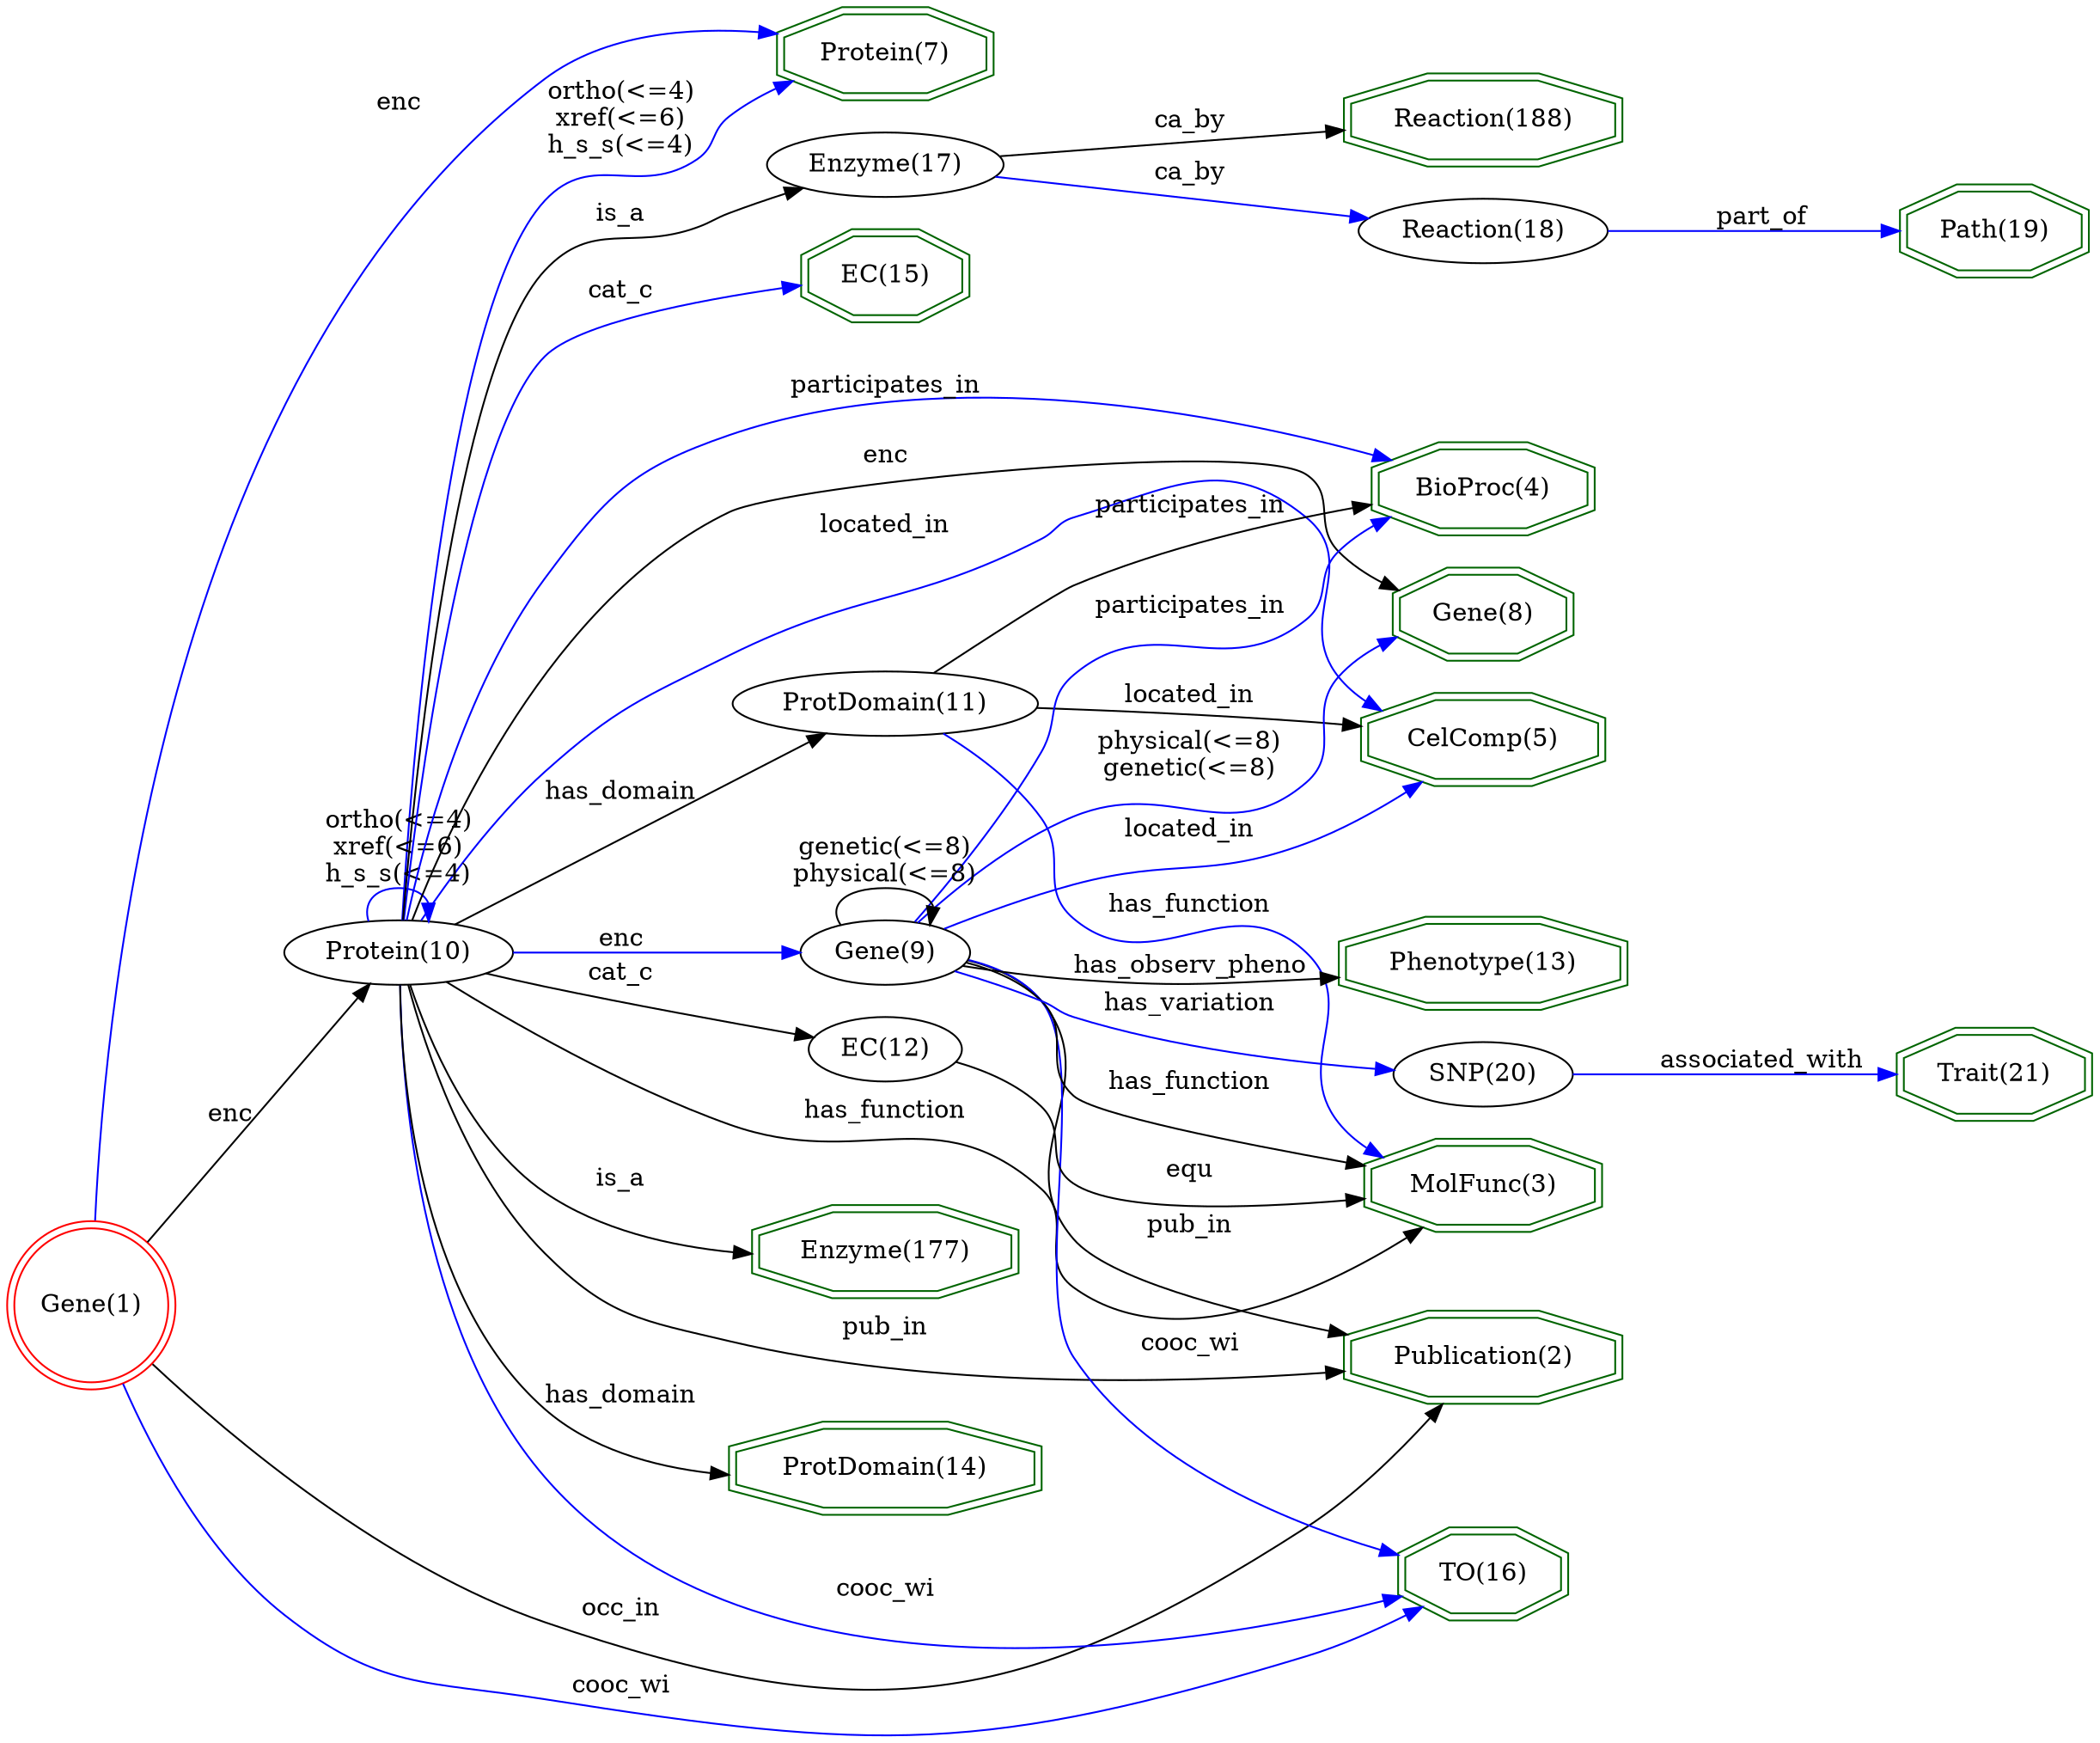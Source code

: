 digraph {
	graph [_draw_="c 9 -#fffffe00 C 7 -#ffffff P 4 0 0 0 954.22 1007.9 954.22 1007.9 0 ",
		bb="0,0,1007.9,954.22",
		rankdir=LR,
		xdotversion=1.7
	];
	node [label="\N"];
	"Enzyme(177)"	[_draw_="c 7 -#006400 p 8 486.76 746.76 486.76 761.68 449.81 772.22 397.57 772.22 360.62 761.68 360.62 746.76 397.57 736.22 449.81 736.22 \
c 7 -#006400 p 8 490.76 743.75 490.76 764.69 450.37 776.22 397.01 776.22 356.62 764.69 356.62 743.75 397.01 732.22 450.37 732.22 ",
		_ldraw_="F 14 11 -Times-Roman c 7 -#000000 T 423.69 750.02 0 76.19 11 -Enzyme(177) ",
		color=darkgreen,
		height=0.61111,
		pos="423.69,754.22",
		shape=doubleoctagon,
		width=1.8621];
	"CelComp(5)"	[_draw_="c 7 -#006400 p 8 771.47 695.76 771.47 710.68 737.14 721.22 688.59 721.22 654.27 710.68 654.27 695.76 688.59 685.22 737.14 685.22 \
c 7 -#006400 p 8 775.46 692.81 775.46 713.63 737.74 725.22 688 725.22 650.28 713.63 650.28 692.81 688 681.22 737.74 681.22 ",
		_ldraw_="F 14 11 -Times-Roman c 7 -#000000 T 712.87 699.02 0 69.99 10 -CelComp(5) ",
		color=darkgreen,
		height=0.61111,
		pos="712.87,703.22",
		shape=doubleoctagon,
		width=1.7443];
	"Gene(1)"	[_draw_="c 7 -#ff0000 e 43.08 61.22 39.15 39.15 c 7 -#ff0000 e 43.08 61.22 43.15 43.15 ",
		_ldraw_="F 14 11 -Times-Roman c 7 -#000000 T 43.08 57.02 0 45.86 7 -Gene(1) ",
		color=red,
		height=1.1966,
		pos="43.077,61.22",
		shape=doublecircle,
		width=1.1966];
	"Protein(7)"	[_draw_="c 7 -#006400 p 8 473.21 82.76 473.21 97.68 444.2 108.22 403.18 108.22 374.17 97.68 374.17 82.76 403.18 72.22 444.2 72.22 c 7 -#006400 \
p 8 477.19 79.96 477.19 100.48 444.9 112.22 402.48 112.22 370.19 100.48 370.19 79.96 402.48 68.22 444.9 68.22 ",
		_ldraw_="F 14 11 -Times-Roman c 7 -#000000 T 423.69 86.02 0 56.77 10 -Protein(7) ",
		color=darkgreen,
		height=0.61111,
		pos="423.69,90.22",
		shape=doubleoctagon,
		width=1.4931];
	"Gene(1)" -> "Protein(7)"	[_draw_="c 7 -#0000ff B 4 86.04 64.43 152.47 69.52 282.23 79.46 359.82 85.4 ",
		_hdraw_="S 5 -solid c 7 -#0000ff C 7 -#0000ff P 3 359.7 88.91 369.94 86.18 360.24 81.93 ",
		_ldraw_="F 14 11 -Times-Roman c 7 -#000000 T 191.97 79.02 0 19.43 3 -enc ",
		color=blue,
		label=enc,
		lp="191.97,83.22",
		pos="e,369.94,86.179 86.042,64.434 152.47,69.522 282.23,79.461 359.82,85.404"];
	"Publication(2)"	[_draw_="c 7 -#006400 p 8 778.77 184.76 778.77 199.68 740.16 210.22 685.57 210.22 646.97 199.68 646.97 184.76 685.57 174.22 740.16 174.22 \
c 7 -#006400 p 8 782.78 181.71 782.78 202.73 740.7 214.22 685.04 214.22 642.96 202.73 642.96 181.71 685.04 170.22 740.7 170.22 ",
		_ldraw_="F 14 11 -Times-Roman c 7 -#000000 T 712.87 188.02 0 80.1 14 -Publication(2) ",
		color=darkgreen,
		height=0.61111,
		pos="712.87,192.22",
		shape=doubleoctagon,
		width=1.9362];
	"Gene(1)" -> "Publication(2)"	[_draw_="c 7 -#000000 B 10 85.46 52.6 167.33 37.36 354.72 11.52 501.37 59.22 574.65 83.06 574.78 122.79 641.57 161.22 647.04 164.36 652.88 \
167.4 658.77 170.27 ",
		_hdraw_="S 5 -solid c 7 -#000000 C 7 -#000000 P 3 657.49 173.53 668.03 174.62 660.47 167.2 ",
		_ldraw_="F 14 11 -Times-Roman c 7 -#000000 T 294.18 36.02 0 37.32 6 -occ_in ",
		color=black,
		label=occ_in,
		lp="294.18,40.22",
		pos="e,668.03,174.62 85.463,52.6 167.33,37.358 354.72,11.516 501.37,59.22 574.65,83.055 574.78,122.79 641.57,161.22 647.04,164.36 652.88,\
167.4 658.77,170.27"];
	"TO(16)"	[_draw_="c 7 -#006400 p 8 752.33 122.76 752.33 137.68 729.21 148.22 696.53 148.22 673.41 137.68 673.41 122.76 696.53 112.22 729.21 112.22 \
c 7 -#006400 p 8 756.33 120.19 756.33 140.25 730.08 152.22 695.66 152.22 669.41 140.25 669.41 120.19 695.66 108.22 730.08 108.22 ",
		_ldraw_="F 14 11 -Times-Roman c 7 -#000000 T 712.87 126.02 0 41.74 6 -TO(16) ",
		color=darkgreen,
		height=0.61111,
		pos="712.87,130.22",
		shape=doubleoctagon,
		width=1.2077];
	"Gene(1)" -> "TO(16)"	[_draw_="c 7 -#0000ff B 13 78.74 36.56 86.78 31.8 95.51 27.34 104.15 24.22 170.11 0.45 190.42 7.12 260.35 2.22 382.81 -6.36 611.86 18.19 \
623.57 24.22 655.44 40.62 680.22 74.06 695.31 99.02 ",
		_hdraw_="S 5 -solid c 7 -#0000ff C 7 -#0000ff P 3 692.36 100.91 700.43 107.78 698.41 97.38 ",
		_ldraw_="F 14 11 -Times-Roman c 7 -#000000 T 294.18 5.02 0 47.43 7 -cooc_wi ",
		color=blue,
		label=cooc_wi,
		lp="294.18,9.2197",
		pos="e,700.43,107.78 78.745,36.558 86.776,31.801 95.511,27.335 104.15,24.22 170.11,0.44573 190.42,7.1206 260.35,2.2197 382.81,-6.3616 \
611.86,18.193 623.57,24.22 655.44,40.618 680.22,74.058 695.31,99.017"];
	"Protein(10)"	[_draw_="c 7 -#000000 e 191.97 497.22 50.27 18 ",
		_ldraw_="F 14 11 -Times-Roman c 7 -#000000 T 191.97 493.02 0 63.77 11 -Protein(10) ",
		height=0.5,
		pos="191.97,497.22",
		width=1.3996];
	"Gene(1)" -> "Protein(10)"	[_draw_="c 7 -#000000 B 4 57.76 101.85 87.35 189.67 156.63 395.3 181.7 469.72 ",
		_hdraw_="S 5 -solid c 7 -#000000 C 7 -#000000 P 3 178.43 470.96 184.94 479.32 185.06 468.73 ",
		_ldraw_="F 14 11 -Times-Roman c 7 -#000000 T 113.87 296.02 0 19.43 3 -enc ",
		color=black,
		label=enc,
		lp="113.87,300.22",
		pos="e,184.94,479.32 57.764,101.85 87.354,189.67 156.63,395.3 181.7,469.72"];
	"BioProc(4)"	[_draw_="c 7 -#006400 p 8 766.32 588.76 766.32 603.68 735.01 614.22 690.73 614.22 659.42 603.68 659.42 588.76 690.73 578.22 735.01 578.22 \
c 7 -#006400 p 8 770.32 585.89 770.32 606.55 735.67 618.22 690.07 618.22 655.42 606.55 655.42 585.89 690.07 574.22 735.67 574.22 ",
		_ldraw_="F 14 11 -Times-Roman c 7 -#000000 T 712.87 592.02 0 62.21 10 -BioProc(4) ",
		color=darkgreen,
		height=0.61111,
		pos="712.87,596.22",
		shape=doubleoctagon,
		width=1.5966];
	"Gene(8)"	[_draw_="c 7 -#006400 p 8 754.98 482.76 754.98 497.68 730.31 508.22 695.43 508.22 670.76 497.68 670.76 482.76 695.43 472.22 730.31 472.22 \
c 7 -#006400 p 8 758.96 480.12 758.96 500.32 731.12 512.22 694.61 512.22 666.78 500.32 666.78 480.12 694.61 468.22 731.12 468.22 ",
		_ldraw_="F 14 11 -Times-Roman c 7 -#000000 T 712.87 486.02 0 45.86 7 -Gene(8) ",
		color=darkgreen,
		height=0.61111,
		pos="712.87,490.22",
		shape=doubleoctagon,
		width=1.286];
	"Reaction(188)"	[_draw_="c 7 -#006400 p 8 778.75 826.76 778.75 841.68 740.16 852.22 685.58 852.22 646.99 841.68 646.99 826.76 685.58 816.22 740.16 816.22 \
c 7 -#006400 p 8 782.76 823.71 782.76 844.73 740.7 856.22 685.04 856.22 642.98 844.73 642.98 823.71 685.04 812.22 740.7 812.22 ",
		_ldraw_="F 14 11 -Times-Roman c 7 -#000000 T 712.87 830.02 0 80.08 13 -Reaction(188) ",
		color=darkgreen,
		height=0.61111,
		pos="712.87,834.22",
		shape=doubleoctagon,
		width=1.9359];
	"Path(19)"	[_draw_="c 7 -#006400 p 8 1002.56 768.76 1002.56 783.68 976.89 794.22 940.6 794.22 914.93 783.68 914.93 768.76 940.6 758.22 976.89 758.22 \
c 7 -#006400 p 8 1006.55 766.08 1006.55 786.36 977.68 798.22 939.81 798.22 910.94 786.36 910.94 766.08 939.81 754.22 977.68 754.22 ",
		_ldraw_="F 14 11 -Times-Roman c 7 -#000000 T 958.74 772.02 0 48.21 8 -Path(19) ",
		color=darkgreen,
		height=0.61111,
		pos="958.74,776.22",
		shape=doubleoctagon,
		width=1.3307];
	"MolFunc(3)"	[_draw_="c 7 -#006400 p 8 770.26 298.76 770.26 313.68 736.64 324.22 689.1 324.22 655.48 313.68 655.48 298.76 689.1 288.22 736.64 288.22 c \
7 -#006400 p 8 774.27 295.83 774.27 316.61 737.26 328.22 688.48 328.22 651.47 316.61 651.47 295.83 688.48 284.22 737.26 284.22 ",
		_ldraw_="F 14 11 -Times-Roman c 7 -#000000 T 712.87 302.02 0 67.66 10 -MolFunc(3) ",
		color=darkgreen,
		height=0.61111,
		pos="712.87,306.22",
		shape=doubleoctagon,
		width=1.7];
	"Trait(21)"	[_draw_="c 7 -#006400 p 8 1004.05 356.76 1004.05 371.68 977.51 382.22 939.98 382.22 913.44 371.68 913.44 356.76 939.98 346.22 977.51 346.22 \
c 7 -#006400 p 8 1008.06 354.05 1008.06 374.39 978.28 386.22 939.21 386.22 909.43 374.39 909.43 354.05 939.21 342.22 978.28 342.22 ",
		_ldraw_="F 14 11 -Times-Roman c 7 -#000000 T 958.74 360.02 0 50.05 9 -Trait(21) ",
		color=darkgreen,
		height=0.61111,
		pos="958.74,364.22",
		shape=doubleoctagon,
		width=1.3655];
	"Phenotype(13)"	[_draw_="c 7 -#006400 p 8 779.98 414.76 779.98 429.68 740.67 440.22 685.07 440.22 645.76 429.68 645.76 414.76 685.07 404.22 740.67 404.22 \
c 7 -#006400 p 8 783.96 411.69 783.96 432.75 741.19 444.22 684.55 444.22 641.77 432.75 641.77 411.69 684.55 400.22 741.19 400.22 ",
		_ldraw_="F 14 11 -Times-Roman c 7 -#000000 T 712.87 418.02 0 82.43 13 -Phenotype(13) ",
		color=darkgreen,
		height=0.61111,
		pos="712.87,422.22",
		shape=doubleoctagon,
		width=1.9805];
	"ProtDomain(14)"	[_draw_="c 7 -#006400 p 8 497.55 924.76 497.55 939.68 454.28 950.22 393.1 950.22 349.84 939.68 349.84 924.76 393.1 914.22 454.28 914.22 c \
7 -#006400 p 8 501.55 921.62 501.55 942.82 454.76 954.22 392.62 954.22 345.83 942.82 345.83 921.62 392.62 910.22 454.76 910.22 ",
		_ldraw_="F 14 11 -Times-Roman c 7 -#000000 T 423.69 928.02 0 91.77 14 -ProtDomain(14) ",
		color=darkgreen,
		height=0.61111,
		pos="423.69,932.22",
		shape=doubleoctagon,
		width=2.1578];
	"EC(15)"	[_draw_="c 7 -#006400 p 8 462.92 862.76 462.92 877.68 439.94 888.22 407.44 888.22 384.46 877.68 384.46 862.76 407.44 852.22 439.94 852.22 \
c 7 -#006400 p 8 466.93 860.2 466.93 880.24 440.82 892.22 406.56 892.22 380.45 880.24 380.45 860.2 406.56 848.22 440.82 848.22 ",
		_ldraw_="F 14 11 -Times-Roman c 7 -#000000 T 423.69 866.02 0 41.21 6 -EC(15) ",
		color=darkgreen,
		height=0.61111,
		pos="423.69,870.22",
		shape=doubleoctagon,
		width=1.1977];
	"Protein(10)" -> "Enzyme(177)"	[_draw_="c 7 -#000000 B 7 192.97 515.44 194.01 557.08 202.64 659.85 260.35 714.22 283.42 735.95 316.33 746.42 346.49 751.28 ",
		_hdraw_="S 5 -solid c 7 -#000000 C 7 -#000000 P 3 346.21 754.78 356.6 752.73 347.2 747.85 ",
		_ldraw_="F 14 11 -Times-Roman c 7 -#000000 T 294.18 750.02 0 22.55 4 -is_a ",
		color=black,
		label=is_a,
		lp="294.18,754.22",
		pos="e,356.6,752.73 192.97,515.44 194.01,557.08 202.64,659.85 260.35,714.22 283.42,735.95 316.33,746.42 346.49,751.28"];
	"Protein(10)" -> "CelComp(5)"	[_draw_="c 7 -#0000ff B 16 195.24 515.35 200.4 548.55 216.22 618.98 260.35 655.22 290.42 679.9 307.91 665.37 346.01 673.22 423 689.08 441.16 \
700.4 519.37 708.22 565.45 712.82 577.28 709.53 623.57 708.22 628.94 708.07 634.5 707.86 640.08 707.63 ",
		_hdraw_="S 5 -solid c 7 -#0000ff C 7 -#0000ff P 3 640.31 711.12 650.14 707.16 639.99 704.13 ",
		_ldraw_="F 14 11 -Times-Roman c 7 -#000000 T 423.69 708.02 0 58.31 10 -located_in ",
		color=blue,
		label=located_in,
		lp="423.69,712.22",
		pos="e,650.14,707.16 195.24,515.35 200.4,548.55 216.22,618.98 260.35,655.22 290.42,679.9 307.91,665.37 346.01,673.22 423,689.08 441.16,\
700.4 519.37,708.22 565.45,712.82 577.28,709.53 623.57,708.22 628.94,708.07 634.5,707.86 640.08,707.63"];
	"Protein(10)" -> "BioProc(4)"	[_draw_="c 7 -#0000ff B 7 230.18 509.29 290.29 528.24 412.78 564.62 519.37 582.22 560.77 589.06 607.73 592.56 644.9 594.34 ",
		_hdraw_="S 5 -solid c 7 -#0000ff C 7 -#0000ff P 3 644.97 597.85 655.12 594.81 645.28 590.86 ",
		_ldraw_="F 14 11 -Times-Roman c 7 -#000000 T 423.69 581.02 0 82.41 15 -participates_in ",
		color=blue,
		label=participates_in,
		lp="423.69,585.22",
		pos="e,655.12,594.81 230.18,509.29 290.29,528.24 412.78,564.62 519.37,582.22 560.77,589.06 607.73,592.56 644.9,594.34"];
	"Protein(10)" -> "Gene(8)"	[_draw_="c 7 -#000000 B 4 242.72 496.55 340.08 495.24 555.12 492.33 656.69 490.96 ",
		_hdraw_="S 5 -solid c 7 -#000000 C 7 -#000000 P 3 656.79 494.46 666.74 490.83 656.69 487.46 ",
		_ldraw_="F 14 11 -Times-Roman c 7 -#000000 T 423.69 498.02 0 19.43 3 -enc ",
		color=black,
		label=enc,
		lp="423.69,502.22",
		pos="e,666.74,490.83 242.72,496.55 340.08,495.24 555.12,492.33 656.69,490.96"];
	"Protein(10)" -> "Protein(7)"	[_draw_="c 7 -#0000ff B 7 193.53 478.99 196.04 410.5 208.47 169.83 260.35 118.22 274.34 104.3 320.42 97.25 359.92 93.71 ",
		_hdraw_="S 5 -solid c 7 -#0000ff C 7 -#0000ff P 3 360.39 97.19 370.06 92.86 359.81 90.21 ",
		_ldraw_="F 14 11 -Times-Roman c 7 -#000000 T 294.18 149.02 0 61.67 10 -ortho(<=4) F 14 11 -Times-Roman c 7 -#000000 T 294.18 135.02 0 54.65 \
9 -xref(<=6) F 14 11 -Times-Roman c 7 -#000000 T 294.18 121.02 0 64.01 10 -h_s_s(<=4) ",
		color=blue,
		label="ortho(<=4)\nxref(<=6)\nh_s_s(<=4)",
		lp="294.18,139.22",
		pos="e,370.06,92.865 193.53,478.99 196.04,410.5 208.47,169.83 260.35,118.22 274.34,104.3 320.42,97.254 359.92,93.712"];
	"Protein(10)" -> "MolFunc(3)"	[_draw_="c 7 -#000000 B 7 199.09 479.23 215.03 435.88 262.44 326.65 346.01 292.22 447.61 250.36 578.82 271.42 653.33 289.51 ",
		_hdraw_="S 5 -solid c 7 -#000000 C 7 -#000000 P 3 652.9 293.01 663.45 292.03 654.6 286.22 ",
		_ldraw_="F 14 11 -Times-Roman c 7 -#000000 T 423.69 295.02 0 72.32 12 -has_function ",
		color=black,
		label=has_function,
		lp="423.69,299.22",
		pos="e,663.45,292.03 199.09,479.23 215.03,435.88 262.44,326.65 346.01,292.22 447.61,250.36 578.82,271.42 653.33,289.51"];
	"Protein(10)" -> "Publication(2)"	[_draw_="c 7 -#000000 B 7 194.84 479.02 199.55 441.47 214.96 354.27 260.35 299.22 350.38 190.05 529.43 180.32 632.96 184.96 ",
		_hdraw_="S 5 -solid c 7 -#000000 C 7 -#000000 P 3 632.88 188.46 643.04 185.47 633.23 181.47 ",
		_ldraw_="F 14 11 -Times-Roman c 7 -#000000 T 423.69 233.02 0 38.89 6 -pub_in ",
		color=black,
		label=pub_in,
		lp="423.69,237.22",
		pos="e,643.04,185.47 194.84,479.02 199.55,441.47 214.96,354.27 260.35,299.22 350.38,190.05 529.43,180.32 632.96,184.96"];
	"Protein(10)" -> "TO(16)"	[_draw_="c 7 -#0000ff B 10 193.78 479.05 196.56 434.55 208.63 317.96 260.35 239.22 286.89 198.82 301.29 190.55 346.01 172.22 450.74 129.29 \
585.6 125.65 658.82 127.49 ",
		_hdraw_="S 5 -solid c 7 -#0000ff C 7 -#0000ff P 3 659.06 131 669.16 127.8 659.27 124 ",
		_ldraw_="F 14 11 -Times-Roman c 7 -#000000 T 423.69 175.02 0 47.43 7 -cooc_wi ",
		color=blue,
		label=cooc_wi,
		lp="423.69,179.22",
		pos="e,669.16,127.8 193.78,479.05 196.56,434.55 208.63,317.96 260.35,239.22 286.89,198.82 301.29,190.55 346.01,172.22 450.74,129.29 585.6,\
125.65 658.82,127.49"];
	"Protein(10)" -> "ProtDomain(14)"	[_draw_="c 7 -#000000 B 7 193.84 515.61 197.44 583.6 213.17 819.74 260.35 875.22 279.48 897.71 308.04 911.33 335.9 919.58 ",
		_hdraw_="S 5 -solid c 7 -#000000 C 7 -#000000 P 3 335.13 923 345.7 922.28 336.99 916.25 ",
		_ldraw_="F 14 11 -Times-Roman c 7 -#000000 T 294.18 919.02 0 67.66 10 -has_domain ",
		color=black,
		label=has_domain,
		lp="294.18,923.22",
		pos="e,345.7,922.28 193.84,515.61 197.44,583.6 213.17,819.74 260.35,875.22 279.48,897.71 308.04,911.33 335.9,919.58"];
	"Protein(10)" -> "EC(15)"	[_draw_="c 7 -#0000ff B 7 194.39 515.42 199.53 576.62 219.02 773.62 260.35 819.22 288.16 849.9 334.18 862.27 370.14 867.19 ",
		_hdraw_="S 5 -solid c 7 -#0000ff C 7 -#0000ff P 3 370.12 870.71 380.46 868.44 370.96 863.76 ",
		_ldraw_="F 14 11 -Times-Roman c 7 -#000000 T 294.18 860.02 0 29.53 5 -cat_c ",
		color=blue,
		label=cat_c,
		lp="294.18,864.22",
		pos="e,380.46,868.44 194.39,515.42 199.53,576.62 219.02,773.62 260.35,819.22 288.16,849.9 334.18,862.27 370.14,867.19"];
	"Protein(10)" -> "Protein(10)"	[_draw_="c 7 -#0000ff B 7 178.04 514.63 175.44 524.31 180.08 533.22 191.97 533.22 199.39 533.22 203.99 529.74 205.76 524.76 ",
		_hdraw_="S 5 -solid c 7 -#0000ff C 7 -#0000ff P 3 209.26 524.67 205.89 514.63 202.26 524.58 ",
		_ldraw_="F 14 11 -Times-Roman c 7 -#000000 T 191.97 564.02 0 61.67 10 -ortho(<=4) F 14 11 -Times-Roman c 7 -#000000 T 191.97 550.02 0 54.65 \
9 -xref(<=6) F 14 11 -Times-Roman c 7 -#000000 T 191.97 536.02 0 64.01 10 -h_s_s(<=4) ",
		color=blue,
		label="ortho(<=4)\nxref(<=6)\nh_s_s(<=4)",
		lp="191.97,554.22",
		pos="e,205.89,514.63 178.04,514.63 175.44,524.31 180.08,533.22 191.97,533.22 199.39,533.22 203.99,529.74 205.76,524.76"];
	"Enzyme(17)"	[_draw_="c 7 -#000000 e 423.69 812.22 53.63 18 ",
		_ldraw_="F 14 11 -Times-Roman c 7 -#000000 T 423.69 808.02 0 69.19 10 -Enzyme(17) ",
		height=0.5,
		pos="423.69,812.22",
		width=1.4949];
	"Protein(10)" -> "Enzyme(17)"	[_draw_="c 7 -#000000 B 7 195.17 515.39 202.11 569.6 225.12 728.71 260.35 765.22 286.11 791.91 326.02 803.7 359.82 808.8 ",
		_hdraw_="S 5 -solid c 7 -#000000 C 7 -#000000 P 3 359.71 812.32 370.09 810.18 360.64 805.38 ",
		_ldraw_="F 14 11 -Times-Roman c 7 -#000000 T 294.18 804.02 0 22.55 4 -is_a ",
		color=black,
		label=is_a,
		lp="294.18,808.22",
		pos="e,370.09,810.18 195.17,515.39 202.11,569.6 225.12,728.71 260.35,765.22 286.11,791.91 326.02,803.7 359.82,808.8"];
	"ProtDomain(11)"	[_draw_="c 7 -#000000 e 423.69 646.22 68 18 ",
		_ldraw_="F 14 11 -Times-Roman c 7 -#000000 T 423.69 642.02 0 91.25 14 -ProtDomain(11) ",
		height=0.5,
		pos="423.69,646.22",
		width=1.8819];
	"Protein(10)" -> "ProtDomain(11)"	[_draw_="c 7 -#000000 B 7 198.59 515.24 207.47 540.57 227.21 586.28 260.35 610.22 285.16 628.14 317.25 637.39 346.35 642.08 ",
		_hdraw_="S 5 -solid c 7 -#000000 C 7 -#000000 P 3 346.1 645.58 356.5 643.56 347.11 638.66 ",
		_ldraw_="F 14 11 -Times-Roman c 7 -#000000 T 294.18 640.02 0 67.66 10 -has_domain ",
		color=black,
		label=has_domain,
		lp="294.18,644.22",
		pos="e,356.5,643.56 198.59,515.24 207.47,540.57 227.21,586.28 260.35,610.22 285.16,628.14 317.25,637.39 346.35,642.08"];
	"Gene(9)"	[_draw_="c 7 -#000000 e 423.69 397.22 39.15 18 ",
		_ldraw_="F 14 11 -Times-Roman c 7 -#000000 T 423.69 393.02 0 45.86 7 -Gene(9) ",
		height=0.5,
		pos="423.69,397.22",
		width=1.0855];
	"Protein(10)" -> "Gene(9)"	[_draw_="c 7 -#0000ff B 4 224.91 483.32 266.95 465.02 340.71 432.9 385.3 413.49 ",
		_hdraw_="S 5 -solid c 7 -#0000ff C 7 -#0000ff P 3 386.85 416.64 394.62 409.44 384.06 410.22 ",
		_ldraw_="F 14 11 -Times-Roman c 7 -#000000 T 294.18 471.02 0 19.43 3 -enc ",
		color=blue,
		label=enc,
		lp="294.18,475.22",
		pos="e,394.62,409.44 224.91,483.32 266.95,465.02 340.71,432.9 385.3,413.49"];
	"EC(12)"	[_draw_="c 7 -#000000 e 423.69 333.22 36.28 18 ",
		_ldraw_="F 14 11 -Times-Roman c 7 -#000000 T 423.69 329.02 0 41.21 6 -EC(12) ",
		height=0.5,
		pos="423.69,333.22",
		width=1.0039];
	"Protein(10)" -> "EC(12)"	[_draw_="c 7 -#000000 B 10 206.81 479.78 219.7 464.17 239.93 441.21 260.35 424.22 294.95 395.44 306.65 392.03 346.01 370.22 359.12 362.96 \
373.87 355.64 386.91 349.46 ",
		_hdraw_="S 5 -solid c 7 -#000000 C 7 -#000000 P 3 388.49 352.58 396.05 345.17 385.51 346.25 ",
		_ldraw_="F 14 11 -Times-Roman c 7 -#000000 T 294.18 427.02 0 29.53 5 -cat_c ",
		color=black,
		label=cat_c,
		lp="294.18,431.22",
		pos="e,396.05,345.17 206.81,479.78 219.7,464.17 239.93,441.21 260.35,424.22 294.95,395.44 306.65,392.03 346.01,370.22 359.12,362.96 373.87,\
355.64 386.91,349.46"];
	"Enzyme(17)" -> "Reaction(188)"	[_draw_="c 7 -#000000 B 4 476.36 816.18 519.95 819.52 583.03 824.35 632.94 828.17 ",
		_hdraw_="S 5 -solid c 7 -#000000 C 7 -#000000 P 3 632.81 831.67 643.05 828.95 633.35 824.69 ",
		_ldraw_="F 14 11 -Times-Roman c 7 -#000000 T 571.47 829.02 0 33.43 5 -ca_by ",
		color=black,
		label=ca_by,
		lp="571.47,833.22",
		pos="e,643.05,828.95 476.36,816.18 519.95,819.52 583.03,824.35 632.94,828.17"];
	"Reaction(18)"	[_draw_="c 7 -#000000 e 712.87 776.22 56.04 18 ",
		_ldraw_="F 14 11 -Times-Roman c 7 -#000000 T 712.87 772.02 0 73.08 12 -Reaction(18) ",
		height=0.5,
		pos="712.87,776.22",
		width=1.5631];
	"Enzyme(17)" -> "Reaction(18)"	[_draw_="c 7 -#0000ff B 4 474.39 805.99 523 799.9 597.18 790.6 649.68 784.02 ",
		_hdraw_="S 5 -solid c 7 -#0000ff C 7 -#0000ff P 3 650.39 787.45 659.88 782.74 649.52 780.51 ",
		_ldraw_="F 14 11 -Times-Roman c 7 -#000000 T 571.47 802.02 0 33.43 5 -ca_by ",
		color=blue,
		label=ca_by,
		lp="571.47,806.22",
		pos="e,659.88,782.74 474.39,805.99 523,799.9 597.18,790.6 649.68,784.02"];
	"ProtDomain(11)" -> "CelComp(5)"	[_draw_="c 7 -#000000 B 7 469.71 659.66 485.35 664.03 503.05 668.67 519.37 672.22 558.98 680.82 603.65 688.16 639.98 693.53 ",
		_hdraw_="S 5 -solid c 7 -#000000 C 7 -#000000 P 3 639.6 697.01 650 695 640.61 690.09 ",
		_ldraw_="F 14 11 -Times-Roman c 7 -#000000 T 571.47 693.02 0 58.31 10 -located_in ",
		color=black,
		label=located_in,
		lp="571.47,697.22",
		pos="e,650,695 469.71,659.66 485.35,664.03 503.05,668.67 519.37,672.22 558.98,680.82 603.65,688.16 639.98,693.53"];
	"ProtDomain(11)" -> "BioProc(4)"	[_draw_="c 7 -#000000 B 7 486.19 653.18 526 655.85 578.62 655.89 623.57 644.22 641.5 639.57 659.75 630.52 674.96 621.52 ",
		_hdraw_="S 5 -solid c 7 -#000000 C 7 -#000000 P 3 676.84 624.47 683.54 616.26 673.19 618.5 ",
		_ldraw_="F 14 11 -Times-Roman c 7 -#000000 T 571.47 657.02 0 82.41 15 -participates_in ",
		color=black,
		label=participates_in,
		lp="571.47,661.22",
		pos="e,683.54,616.26 486.19,653.18 526,655.85 578.62,655.89 623.57,644.22 641.5,639.57 659.75,630.52 674.96,621.52"];
	"ProtDomain(11)" -> "MolFunc(3)"	[_draw_="c 7 -#0000ff B 16 472.19 633.38 482.83 628.73 493.33 622.5 501.37 614.22 516.95 598.17 502.36 581.74 519.37 567.22 555.37 536.49 \
592.2 580.66 623.57 545.22 654.32 510.48 614.58 374.96 641.57 337.22 644.82 332.68 648.89 328.79 653.42 325.47 ",
		_hdraw_="S 5 -solid c 7 -#0000ff C 7 -#0000ff P 3 655.4 328.36 662 320.08 651.67 322.43 ",
		_ldraw_="F 14 11 -Times-Roman c 7 -#000000 T 571.47 570.02 0 72.32 12 -has_function ",
		color=blue,
		label=has_function,
		lp="571.47,574.22",
		pos="e,662,320.08 472.19,633.38 482.83,628.73 493.33,622.5 501.37,614.22 516.95,598.17 502.36,581.74 519.37,567.22 555.37,536.49 592.2,\
580.66 623.57,545.22 654.32,510.48 614.58,374.96 641.57,337.22 644.82,332.68 648.89,328.79 653.42,325.47"];
	"Gene(9)" -> "CelComp(5)"	[_draw_="c 7 -#0000ff B 13 445.56 412.36 463.4 426.51 488.23 449.31 501.37 475.22 523.79 519.4 488.26 546.67 519.37 585.22 550.63 623.95 \
581.04 600.38 623.57 626.22 645.23 639.38 666.73 657.97 683.08 673.59 ",
		_hdraw_="S 5 -solid c 7 -#0000ff C 7 -#0000ff P 3 681.07 676.52 690.68 680.98 685.95 671.5 ",
		_ldraw_="F 14 11 -Times-Roman c 7 -#000000 T 571.47 629.02 0 58.31 10 -located_in ",
		color=blue,
		label=located_in,
		lp="571.47,633.22",
		pos="e,690.68,680.98 445.56,412.36 463.4,426.51 488.23,449.31 501.37,475.22 523.79,519.4 488.26,546.67 519.37,585.22 550.63,623.95 581.04,\
600.38 623.57,626.22 645.23,639.38 666.73,657.97 683.08,673.59"];
	"Gene(9)" -> "BioProc(4)"	[_draw_="c 7 -#0000ff B 10 438.95 414.06 456.32 433.72 487.31 466.22 519.37 487.22 561.43 514.76 579.87 506.37 623.57 531.22 642.74 542.12 \
662.63 556.46 678.67 568.9 ",
		_hdraw_="S 5 -solid c 7 -#0000ff C 7 -#0000ff P 3 676.66 571.77 686.69 575.2 680.99 566.27 ",
		_ldraw_="F 14 11 -Times-Roman c 7 -#000000 T 571.47 534.02 0 82.41 15 -participates_in ",
		color=blue,
		label=participates_in,
		lp="571.47,538.22",
		pos="e,686.69,575.2 438.95,414.06 456.32,433.72 487.31,466.22 519.37,487.22 561.43,514.76 579.87,506.37 623.57,531.22 642.74,542.12 662.63,\
556.46 678.67,568.9"];
	"Gene(9)" -> "Gene(8)"	[_draw_="c 7 -#0000ff B 10 453.35 408.98 471.96 416.32 496.84 425.6 519.37 432.22 564.88 445.58 578.23 441.33 623.57 455.22 638.43 459.77 \
654.32 465.72 668.46 471.41 ",
		_hdraw_="S 5 -solid c 7 -#0000ff C 7 -#0000ff P 3 667.36 474.74 677.94 475.29 670.01 468.26 ",
		_ldraw_="F 14 11 -Times-Roman c 7 -#000000 T 571.47 472.02 0 78.77 13 -physical(<=8) F 14 11 -Times-Roman c 7 -#000000 T 571.47 458.02 0 \
72.54 12 -genetic(<=8) ",
		color=blue,
		label="physical(<=8)\ngenetic(<=8)",
		lp="571.47,469.22",
		pos="e,677.94,475.29 453.35,408.98 471.96,416.32 496.84,425.6 519.37,432.22 564.88,445.58 578.23,441.33 623.57,455.22 638.43,459.77 654.32,\
465.72 668.46,471.41"];
	"Gene(9)" -> "MolFunc(3)"	[_draw_="c 7 -#000000 B 7 451.64 384.64 470.38 376.19 496.07 365.18 519.37 357.22 561.42 342.85 609.76 330.05 647.48 320.87 ",
		_hdraw_="S 5 -solid c 7 -#000000 C 7 -#000000 P 3 648.43 324.25 657.33 318.5 646.79 317.44 ",
		_ldraw_="F 14 11 -Times-Roman c 7 -#000000 T 571.47 360.02 0 72.32 12 -has_function ",
		color=black,
		label=has_function,
		lp="571.47,364.22",
		pos="e,657.33,318.5 451.64,384.64 470.38,376.19 496.07,365.18 519.37,357.22 561.42,342.85 609.76,330.05 647.48,320.87"];
	"Gene(9)" -> "Publication(2)"	[_draw_="c 7 -#000000 B 10 457.99 388.41 473.3 382.74 490.45 373.82 501.37 360.22 523.12 333.16 497.58 311.24 519.37 284.22 537.61 261.6 \
605.8 232.15 655.85 212.74 ",
		_hdraw_="S 5 -solid c 7 -#000000 C 7 -#000000 P 3 657.21 215.97 665.29 209.12 654.7 209.44 ",
		_ldraw_="F 14 11 -Times-Roman c 7 -#000000 T 571.47 287.02 0 38.89 6 -pub_in ",
		color=black,
		label=pub_in,
		lp="571.47,291.22",
		pos="e,665.29,209.12 457.99,388.41 473.3,382.74 490.45,373.82 501.37,360.22 523.12,333.16 497.58,311.24 519.37,284.22 537.61,261.6 605.8,\
232.15 655.85,212.74"];
	"Gene(9)" -> "TO(16)"	[_draw_="c 7 -#0000ff B 10 458.68 388.93 474.15 383.39 491.24 374.42 501.37 360.22 540.64 305.21 478.47 263.02 519.37 209.22 524.13 202.96 \
611.4 168.7 666.78 147.4 ",
		_hdraw_="S 5 -solid c 7 -#0000ff C 7 -#0000ff P 3 668.31 150.56 676.39 143.71 665.8 144.03 ",
		_ldraw_="F 14 11 -Times-Roman c 7 -#000000 T 571.47 212.02 0 47.43 7 -cooc_wi ",
		color=blue,
		label=cooc_wi,
		lp="571.47,216.22",
		pos="e,676.39,143.71 458.68,388.93 474.15,383.39 491.24,374.42 501.37,360.22 540.64,305.21 478.47,263.02 519.37,209.22 524.13,202.96 \
611.4,168.7 666.78,147.4"];
	"Gene(9)" -> "Phenotype(13)"	[_draw_="c 7 -#000000 B 4 462.23 400.49 504.96 404.21 575.98 410.39 631.37 415.21 ",
		_hdraw_="S 5 -solid c 7 -#000000 C 7 -#000000 P 3 631.26 418.72 641.52 416.1 631.86 411.74 ",
		_ldraw_="F 14 11 -Times-Roman c 7 -#000000 T 571.47 417.02 0 104.2 16 -has_observ_pheno ",
		color=black,
		label=has_observ_pheno,
		lp="571.47,421.22",
		pos="e,641.52,416.1 462.23,400.49 504.96,404.21 575.98,410.39 631.37,415.21"];
	"Gene(9)" -> "Gene(9)"	[_draw_="c 7 -#000000 B 7 402.03 412.39 395.47 422.88 402.69 433.22 423.69 433.22 437.8 433.22 445.69 428.55 447.36 422.31 ",
		_hdraw_="S 5 -solid c 7 -#000000 C 7 -#000000 P 3 450.76 421.49 445.35 412.39 443.9 422.88 ",
		_ldraw_="F 14 11 -Times-Roman c 7 -#000000 T 423.69 450.02 0 72.54 12 -genetic(<=8) F 14 11 -Times-Roman c 7 -#000000 T 423.69 436.02 0 78.77 \
13 -physical(<=8) ",
		color=black,
		label="genetic(<=8)\nphysical(<=8)",
		lp="423.69,447.22",
		pos="e,445.35,412.39 402.03,412.39 395.47,422.88 402.69,433.22 423.69,433.22 437.8,433.22 445.69,428.55 447.36,422.31"];
	"SNP(20)"	[_draw_="c 7 -#000000 e 712.87 364.22 41.13 18 ",
		_ldraw_="F 14 11 -Times-Roman c 7 -#000000 T 712.87 360.02 0 49.01 7 -SNP(20) ",
		height=0.5,
		pos="712.87,364.22",
		width=1.1406];
	"Gene(9)" -> "SNP(20)"	[_draw_="c 7 -#0000ff B 4 461.94 392.94 513.23 387.05 605.71 376.42 662.65 369.88 ",
		_hdraw_="S 5 -solid c 7 -#0000ff C 7 -#0000ff P 3 663.31 373.32 672.85 368.7 662.52 366.37 ",
		_ldraw_="F 14 11 -Times-Roman c 7 -#000000 T 571.47 389.02 0 75.42 13 -has_variation ",
		color=blue,
		label=has_variation,
		lp="571.47,393.22",
		pos="e,672.85,368.7 461.94,392.94 513.23,387.05 605.71,376.42 662.65,369.88"];
	"EC(12)" -> "MolFunc(3)"	[_draw_="c 7 -#000000 B 7 453.7 323.12 472.23 317.2 496.91 310.31 519.37 307.22 559.47 301.71 604.71 301.19 641.26 302.17 ",
		_hdraw_="S 5 -solid c 7 -#000000 C 7 -#000000 P 3 641.22 305.67 651.32 302.48 641.44 298.67 ",
		_ldraw_="F 14 11 -Times-Roman c 7 -#000000 T 571.47 310.02 0 20.21 3 -equ ",
		color=black,
		label=equ,
		lp="571.47,314.22",
		pos="e,651.32,302.48 453.7,323.12 472.23,317.2 496.91,310.31 519.37,307.22 559.47,301.71 604.71,301.19 641.26,302.17"];
	"Reaction(18)" -> "Path(19)"	[_draw_="c 7 -#0000ff B 4 769.21 776.22 808.51 776.22 861.13 776.22 900.79 776.22 ",
		_hdraw_="S 5 -solid c 7 -#0000ff C 7 -#0000ff P 3 900.83 779.72 910.83 776.22 900.83 772.72 ",
		_ldraw_="F 14 11 -Times-Roman c 7 -#000000 T 846.88 779.02 0 40.43 7 -part_of ",
		color=blue,
		label=part_of,
		lp="846.88,783.22",
		pos="e,910.83,776.22 769.21,776.22 808.51,776.22 861.13,776.22 900.79,776.22"];
	"SNP(20)" -> "Trait(21)"	[_draw_="c 7 -#0000ff B 4 754.14 364.22 793.68 364.22 854.41 364.22 899.26 364.22 ",
		_hdraw_="S 5 -solid c 7 -#0000ff C 7 -#0000ff P 3 899.44 367.72 909.44 364.22 899.44 360.72 ",
		_ldraw_="F 14 11 -Times-Roman c 7 -#000000 T 846.88 367.02 0 89.42 15 -associated_with ",
		color=blue,
		label=associated_with,
		lp="846.88,371.22",
		pos="e,909.44,364.22 754.14,364.22 793.68,364.22 854.41,364.22 899.26,364.22"];
}

